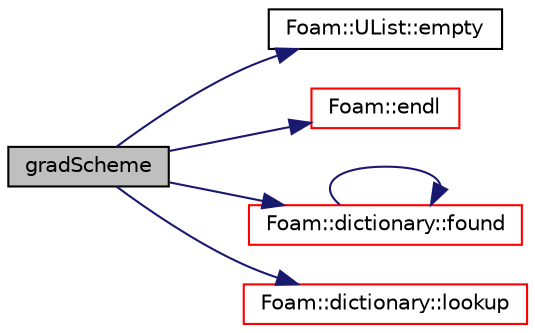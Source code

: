 digraph "gradScheme"
{
  bgcolor="transparent";
  edge [fontname="Helvetica",fontsize="10",labelfontname="Helvetica",labelfontsize="10"];
  node [fontname="Helvetica",fontsize="10",shape=record];
  rankdir="LR";
  Node3687 [label="gradScheme",height=0.2,width=0.4,color="black", fillcolor="grey75", style="filled", fontcolor="black"];
  Node3687 -> Node3688 [color="midnightblue",fontsize="10",style="solid",fontname="Helvetica"];
  Node3688 [label="Foam::UList::empty",height=0.2,width=0.4,color="black",URL="$a26837.html#a644718bb2fb240de962dc3c9a1fdf0dc",tooltip="Return true if the UList is empty (ie, size() is zero) "];
  Node3687 -> Node3689 [color="midnightblue",fontsize="10",style="solid",fontname="Helvetica"];
  Node3689 [label="Foam::endl",height=0.2,width=0.4,color="red",URL="$a21851.html#a2db8fe02a0d3909e9351bb4275b23ce4",tooltip="Add newline and flush stream. "];
  Node3687 -> Node3691 [color="midnightblue",fontsize="10",style="solid",fontname="Helvetica"];
  Node3691 [label="Foam::dictionary::found",height=0.2,width=0.4,color="red",URL="$a27129.html#adcd3d5d43253006ef145e56b43025d28",tooltip="Search dictionary for given keyword. "];
  Node3691 -> Node3691 [color="midnightblue",fontsize="10",style="solid",fontname="Helvetica"];
  Node3687 -> Node3693 [color="midnightblue",fontsize="10",style="solid",fontname="Helvetica"];
  Node3693 [label="Foam::dictionary::lookup",height=0.2,width=0.4,color="red",URL="$a27129.html#a6a0727fa523e48977e27348663def509",tooltip="Find and return an entry data stream. "];
}
